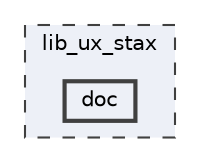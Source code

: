 digraph "lib_ux_stax/doc"
{
 // LATEX_PDF_SIZE
  bgcolor="transparent";
  edge [fontname=Helvetica,fontsize=10,labelfontname=Helvetica,labelfontsize=10];
  node [fontname=Helvetica,fontsize=10,shape=box,height=0.2,width=0.4];
  compound=true
  subgraph clusterdir_5609c6734c99b154c653917381e43f9b {
    graph [ bgcolor="#edf0f7", pencolor="grey25", label="lib_ux_stax", fontname=Helvetica,fontsize=10 style="filled,dashed", URL="dir_5609c6734c99b154c653917381e43f9b.html",tooltip=""]
  dir_c74b5f00c292bf401acbbda1a6804f57 [label="doc", fillcolor="#edf0f7", color="grey25", style="filled,bold", URL="dir_c74b5f00c292bf401acbbda1a6804f57.html",tooltip=""];
  }
}
